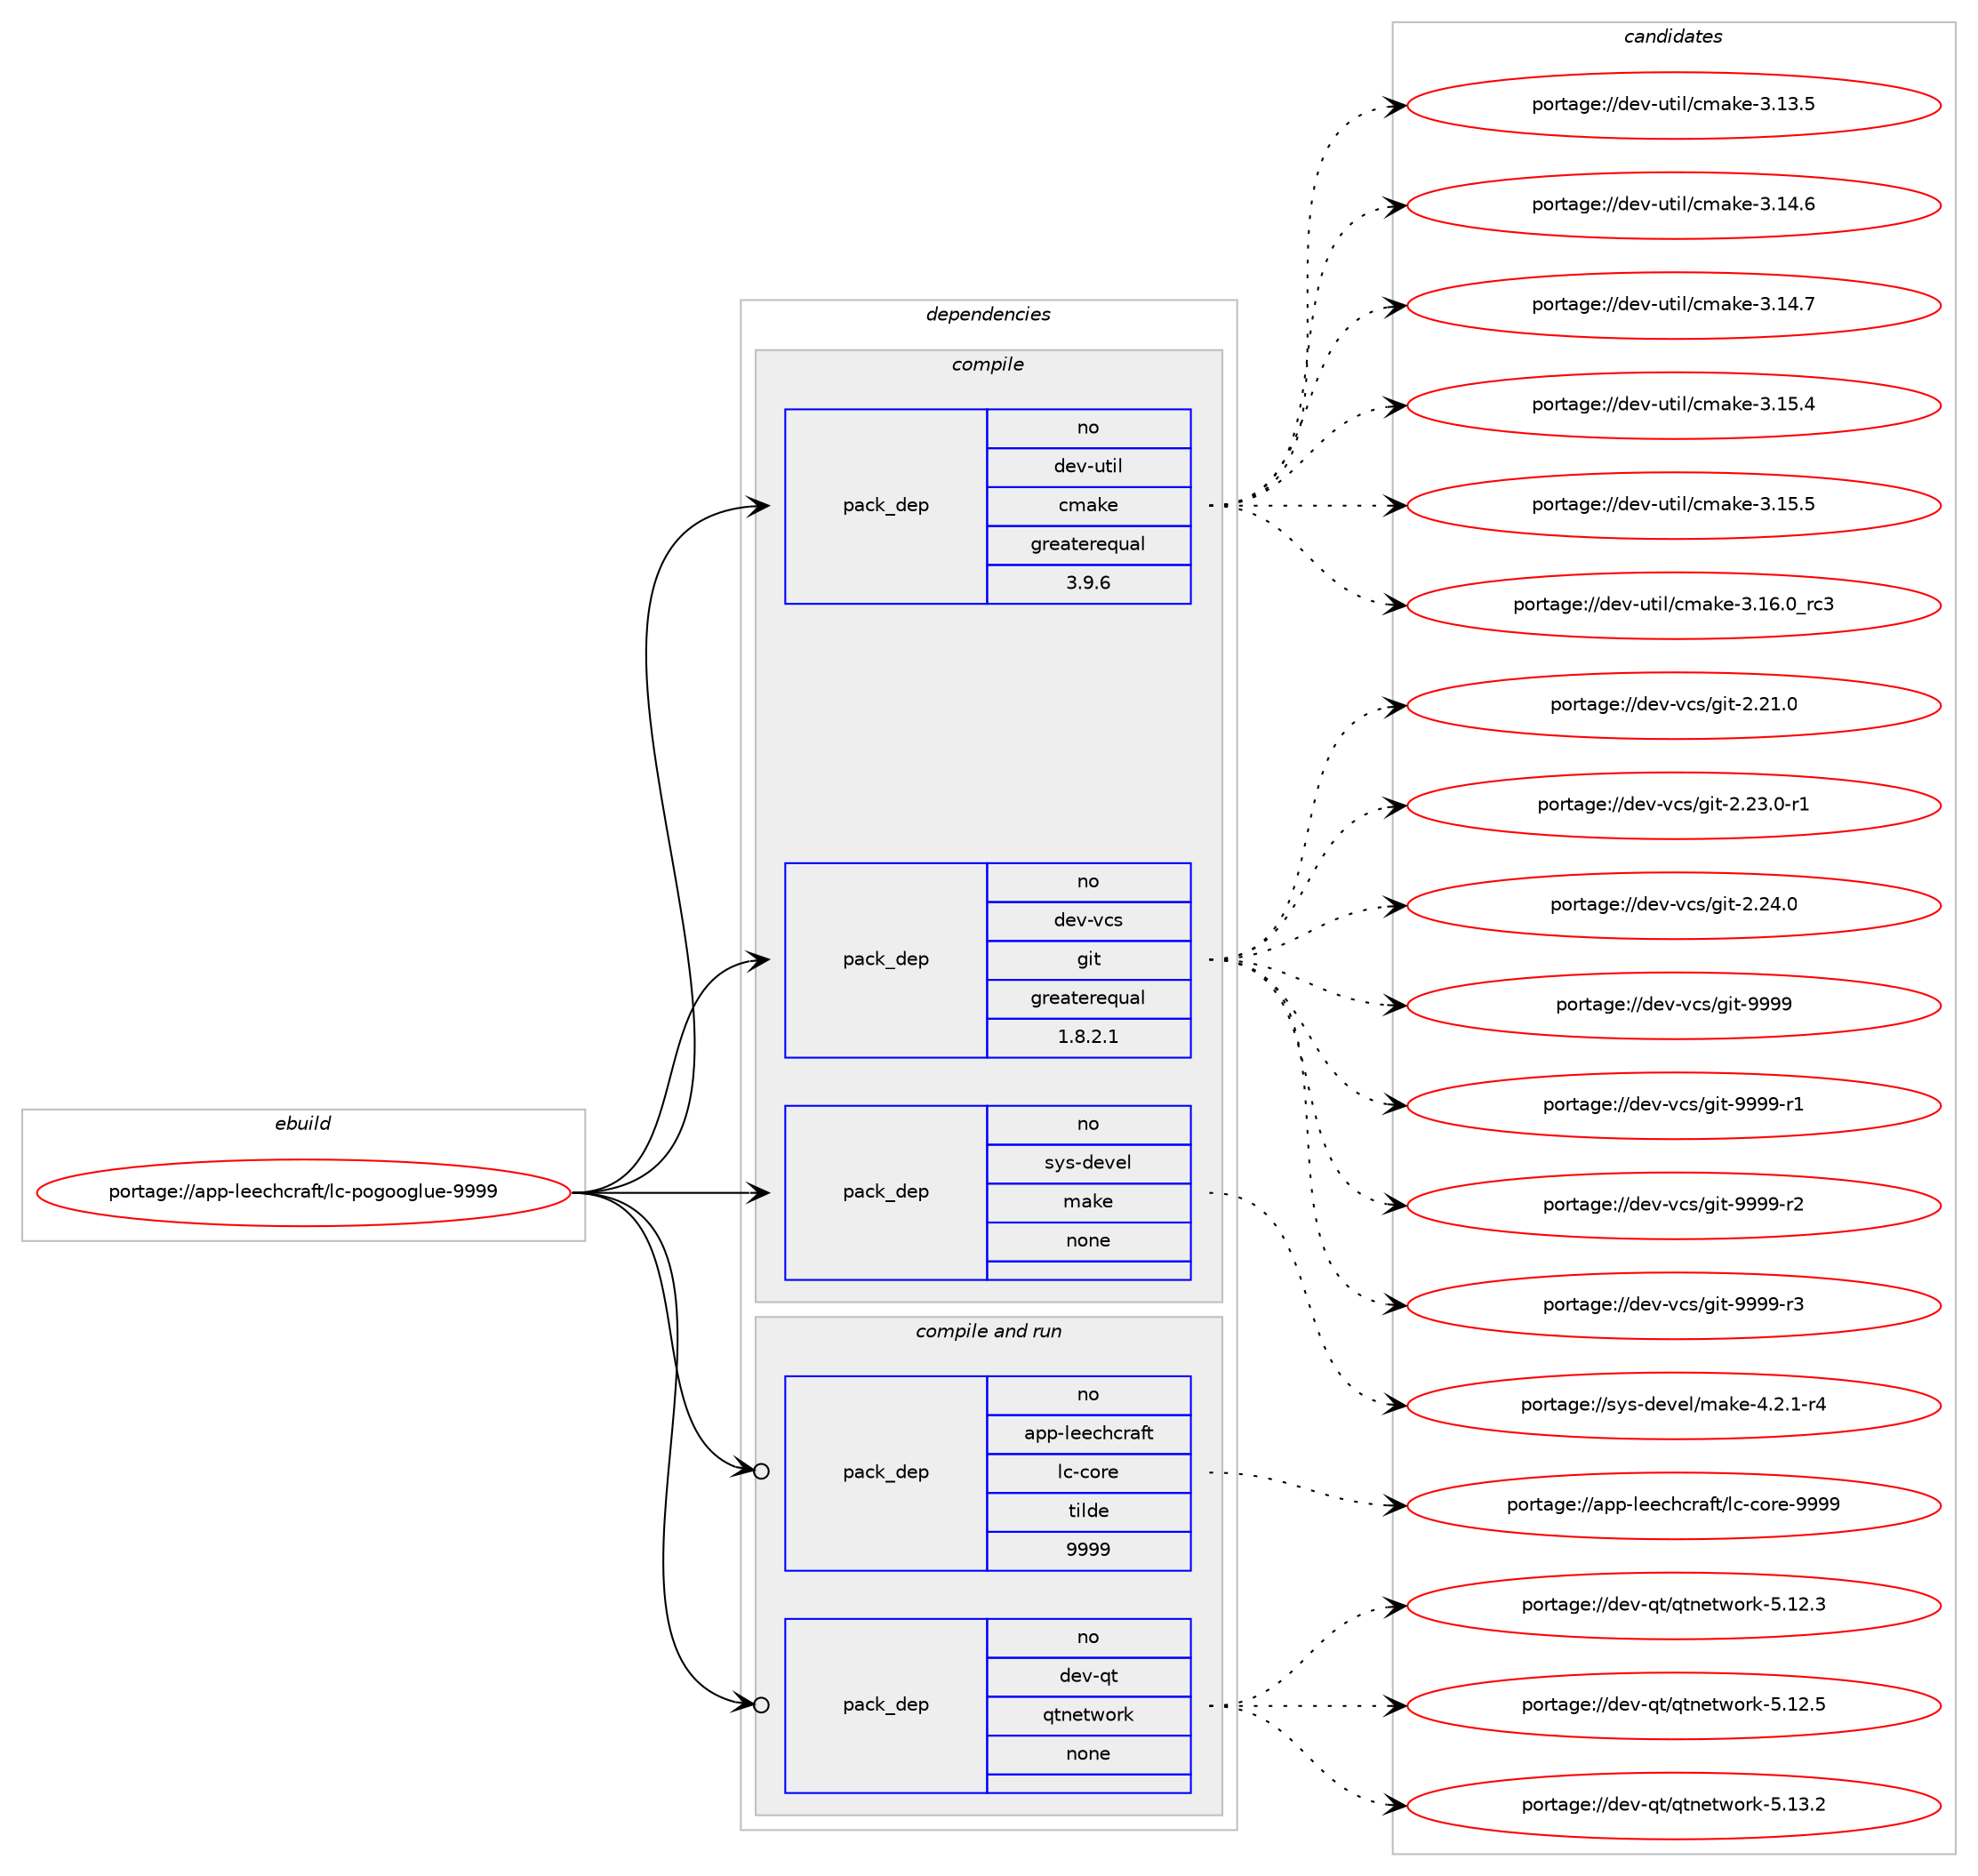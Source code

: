 digraph prolog {

# *************
# Graph options
# *************

newrank=true;
concentrate=true;
compound=true;
graph [rankdir=LR,fontname=Helvetica,fontsize=10,ranksep=1.5];#, ranksep=2.5, nodesep=0.2];
edge  [arrowhead=vee];
node  [fontname=Helvetica,fontsize=10];

# **********
# The ebuild
# **********

subgraph cluster_leftcol {
color=gray;
rank=same;
label=<<i>ebuild</i>>;
id [label="portage://app-leechcraft/lc-pogooglue-9999", color=red, width=4, href="../app-leechcraft/lc-pogooglue-9999.svg"];
}

# ****************
# The dependencies
# ****************

subgraph cluster_midcol {
color=gray;
label=<<i>dependencies</i>>;
subgraph cluster_compile {
fillcolor="#eeeeee";
style=filled;
label=<<i>compile</i>>;
subgraph pack23745 {
dependency32401 [label=<<TABLE BORDER="0" CELLBORDER="1" CELLSPACING="0" CELLPADDING="4" WIDTH="220"><TR><TD ROWSPAN="6" CELLPADDING="30">pack_dep</TD></TR><TR><TD WIDTH="110">no</TD></TR><TR><TD>dev-util</TD></TR><TR><TD>cmake</TD></TR><TR><TD>greaterequal</TD></TR><TR><TD>3.9.6</TD></TR></TABLE>>, shape=none, color=blue];
}
id:e -> dependency32401:w [weight=20,style="solid",arrowhead="vee"];
subgraph pack23746 {
dependency32402 [label=<<TABLE BORDER="0" CELLBORDER="1" CELLSPACING="0" CELLPADDING="4" WIDTH="220"><TR><TD ROWSPAN="6" CELLPADDING="30">pack_dep</TD></TR><TR><TD WIDTH="110">no</TD></TR><TR><TD>dev-vcs</TD></TR><TR><TD>git</TD></TR><TR><TD>greaterequal</TD></TR><TR><TD>1.8.2.1</TD></TR></TABLE>>, shape=none, color=blue];
}
id:e -> dependency32402:w [weight=20,style="solid",arrowhead="vee"];
subgraph pack23747 {
dependency32403 [label=<<TABLE BORDER="0" CELLBORDER="1" CELLSPACING="0" CELLPADDING="4" WIDTH="220"><TR><TD ROWSPAN="6" CELLPADDING="30">pack_dep</TD></TR><TR><TD WIDTH="110">no</TD></TR><TR><TD>sys-devel</TD></TR><TR><TD>make</TD></TR><TR><TD>none</TD></TR><TR><TD></TD></TR></TABLE>>, shape=none, color=blue];
}
id:e -> dependency32403:w [weight=20,style="solid",arrowhead="vee"];
}
subgraph cluster_compileandrun {
fillcolor="#eeeeee";
style=filled;
label=<<i>compile and run</i>>;
subgraph pack23748 {
dependency32404 [label=<<TABLE BORDER="0" CELLBORDER="1" CELLSPACING="0" CELLPADDING="4" WIDTH="220"><TR><TD ROWSPAN="6" CELLPADDING="30">pack_dep</TD></TR><TR><TD WIDTH="110">no</TD></TR><TR><TD>app-leechcraft</TD></TR><TR><TD>lc-core</TD></TR><TR><TD>tilde</TD></TR><TR><TD>9999</TD></TR></TABLE>>, shape=none, color=blue];
}
id:e -> dependency32404:w [weight=20,style="solid",arrowhead="odotvee"];
subgraph pack23749 {
dependency32405 [label=<<TABLE BORDER="0" CELLBORDER="1" CELLSPACING="0" CELLPADDING="4" WIDTH="220"><TR><TD ROWSPAN="6" CELLPADDING="30">pack_dep</TD></TR><TR><TD WIDTH="110">no</TD></TR><TR><TD>dev-qt</TD></TR><TR><TD>qtnetwork</TD></TR><TR><TD>none</TD></TR><TR><TD></TD></TR></TABLE>>, shape=none, color=blue];
}
id:e -> dependency32405:w [weight=20,style="solid",arrowhead="odotvee"];
}
subgraph cluster_run {
fillcolor="#eeeeee";
style=filled;
label=<<i>run</i>>;
}
}

# **************
# The candidates
# **************

subgraph cluster_choices {
rank=same;
color=gray;
label=<<i>candidates</i>>;

subgraph choice23745 {
color=black;
nodesep=1;
choiceportage1001011184511711610510847991099710710145514649514653 [label="portage://dev-util/cmake-3.13.5", color=red, width=4,href="../dev-util/cmake-3.13.5.svg"];
choiceportage1001011184511711610510847991099710710145514649524654 [label="portage://dev-util/cmake-3.14.6", color=red, width=4,href="../dev-util/cmake-3.14.6.svg"];
choiceportage1001011184511711610510847991099710710145514649524655 [label="portage://dev-util/cmake-3.14.7", color=red, width=4,href="../dev-util/cmake-3.14.7.svg"];
choiceportage1001011184511711610510847991099710710145514649534652 [label="portage://dev-util/cmake-3.15.4", color=red, width=4,href="../dev-util/cmake-3.15.4.svg"];
choiceportage1001011184511711610510847991099710710145514649534653 [label="portage://dev-util/cmake-3.15.5", color=red, width=4,href="../dev-util/cmake-3.15.5.svg"];
choiceportage1001011184511711610510847991099710710145514649544648951149951 [label="portage://dev-util/cmake-3.16.0_rc3", color=red, width=4,href="../dev-util/cmake-3.16.0_rc3.svg"];
dependency32401:e -> choiceportage1001011184511711610510847991099710710145514649514653:w [style=dotted,weight="100"];
dependency32401:e -> choiceportage1001011184511711610510847991099710710145514649524654:w [style=dotted,weight="100"];
dependency32401:e -> choiceportage1001011184511711610510847991099710710145514649524655:w [style=dotted,weight="100"];
dependency32401:e -> choiceportage1001011184511711610510847991099710710145514649534652:w [style=dotted,weight="100"];
dependency32401:e -> choiceportage1001011184511711610510847991099710710145514649534653:w [style=dotted,weight="100"];
dependency32401:e -> choiceportage1001011184511711610510847991099710710145514649544648951149951:w [style=dotted,weight="100"];
}
subgraph choice23746 {
color=black;
nodesep=1;
choiceportage10010111845118991154710310511645504650494648 [label="portage://dev-vcs/git-2.21.0", color=red, width=4,href="../dev-vcs/git-2.21.0.svg"];
choiceportage100101118451189911547103105116455046505146484511449 [label="portage://dev-vcs/git-2.23.0-r1", color=red, width=4,href="../dev-vcs/git-2.23.0-r1.svg"];
choiceportage10010111845118991154710310511645504650524648 [label="portage://dev-vcs/git-2.24.0", color=red, width=4,href="../dev-vcs/git-2.24.0.svg"];
choiceportage1001011184511899115471031051164557575757 [label="portage://dev-vcs/git-9999", color=red, width=4,href="../dev-vcs/git-9999.svg"];
choiceportage10010111845118991154710310511645575757574511449 [label="portage://dev-vcs/git-9999-r1", color=red, width=4,href="../dev-vcs/git-9999-r1.svg"];
choiceportage10010111845118991154710310511645575757574511450 [label="portage://dev-vcs/git-9999-r2", color=red, width=4,href="../dev-vcs/git-9999-r2.svg"];
choiceportage10010111845118991154710310511645575757574511451 [label="portage://dev-vcs/git-9999-r3", color=red, width=4,href="../dev-vcs/git-9999-r3.svg"];
dependency32402:e -> choiceportage10010111845118991154710310511645504650494648:w [style=dotted,weight="100"];
dependency32402:e -> choiceportage100101118451189911547103105116455046505146484511449:w [style=dotted,weight="100"];
dependency32402:e -> choiceportage10010111845118991154710310511645504650524648:w [style=dotted,weight="100"];
dependency32402:e -> choiceportage1001011184511899115471031051164557575757:w [style=dotted,weight="100"];
dependency32402:e -> choiceportage10010111845118991154710310511645575757574511449:w [style=dotted,weight="100"];
dependency32402:e -> choiceportage10010111845118991154710310511645575757574511450:w [style=dotted,weight="100"];
dependency32402:e -> choiceportage10010111845118991154710310511645575757574511451:w [style=dotted,weight="100"];
}
subgraph choice23747 {
color=black;
nodesep=1;
choiceportage1151211154510010111810110847109971071014552465046494511452 [label="portage://sys-devel/make-4.2.1-r4", color=red, width=4,href="../sys-devel/make-4.2.1-r4.svg"];
dependency32403:e -> choiceportage1151211154510010111810110847109971071014552465046494511452:w [style=dotted,weight="100"];
}
subgraph choice23748 {
color=black;
nodesep=1;
choiceportage9711211245108101101991049911497102116471089945991111141014557575757 [label="portage://app-leechcraft/lc-core-9999", color=red, width=4,href="../app-leechcraft/lc-core-9999.svg"];
dependency32404:e -> choiceportage9711211245108101101991049911497102116471089945991111141014557575757:w [style=dotted,weight="100"];
}
subgraph choice23749 {
color=black;
nodesep=1;
choiceportage100101118451131164711311611010111611911111410745534649504651 [label="portage://dev-qt/qtnetwork-5.12.3", color=red, width=4,href="../dev-qt/qtnetwork-5.12.3.svg"];
choiceportage100101118451131164711311611010111611911111410745534649504653 [label="portage://dev-qt/qtnetwork-5.12.5", color=red, width=4,href="../dev-qt/qtnetwork-5.12.5.svg"];
choiceportage100101118451131164711311611010111611911111410745534649514650 [label="portage://dev-qt/qtnetwork-5.13.2", color=red, width=4,href="../dev-qt/qtnetwork-5.13.2.svg"];
dependency32405:e -> choiceportage100101118451131164711311611010111611911111410745534649504651:w [style=dotted,weight="100"];
dependency32405:e -> choiceportage100101118451131164711311611010111611911111410745534649504653:w [style=dotted,weight="100"];
dependency32405:e -> choiceportage100101118451131164711311611010111611911111410745534649514650:w [style=dotted,weight="100"];
}
}

}
